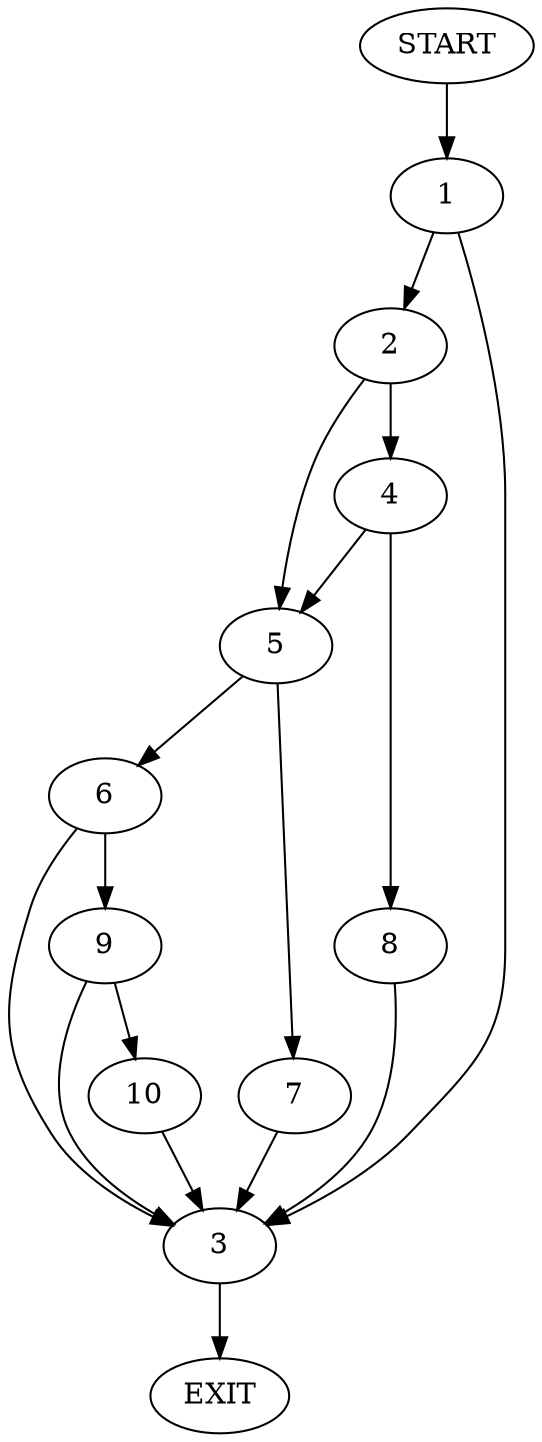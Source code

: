 digraph {
0 [label="START"]
11 [label="EXIT"]
0 -> 1
1 -> 2
1 -> 3
2 -> 4
2 -> 5
3 -> 11
5 -> 6
5 -> 7
4 -> 8
4 -> 5
8 -> 3
6 -> 3
6 -> 9
7 -> 3
9 -> 10
9 -> 3
10 -> 3
}
